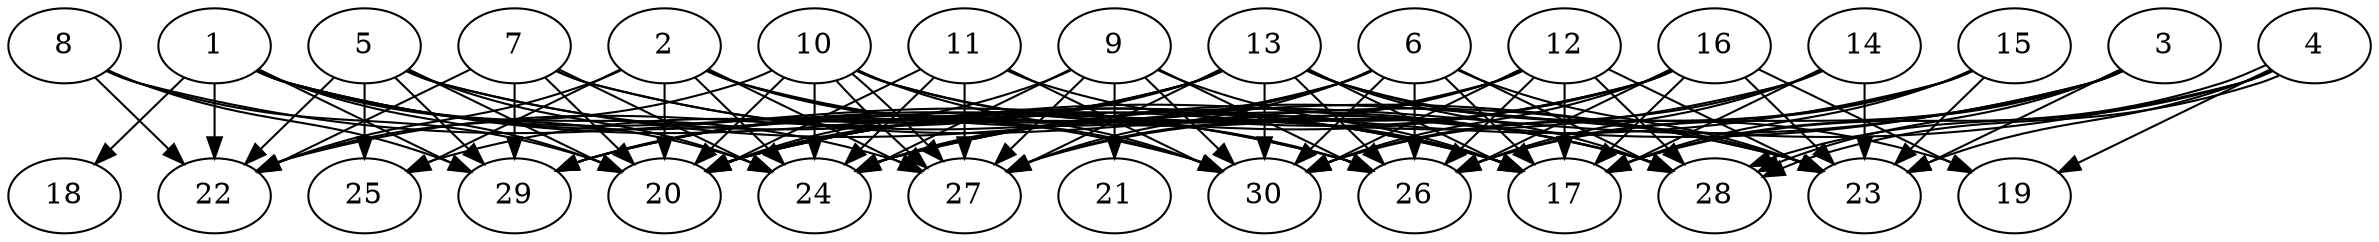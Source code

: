 // DAG automatically generated by daggen at Wed Apr 12 12:20:44 2017
// ./daggen --dot -n 30 --jump=1 --fat=0.8 --regularity=0.2 --density=0.8 
digraph G {
  1 [size="18736742000", alpha="0.03"]
  1 -> 17 [size ="536870912"]
  1 -> 18 [size ="536870912"]
  1 -> 20 [size ="536870912"]
  1 -> 22 [size ="536870912"]
  1 -> 24 [size ="536870912"]
  1 -> 26 [size ="536870912"]
  1 -> 27 [size ="536870912"]
  1 -> 29 [size ="536870912"]
  1 -> 30 [size ="536870912"]
  2 [size="114988939624", alpha="0.02"]
  2 -> 20 [size ="536870912"]
  2 -> 22 [size ="536870912"]
  2 -> 24 [size ="536870912"]
  2 -> 25 [size ="536870912"]
  2 -> 26 [size ="536870912"]
  2 -> 27 [size ="536870912"]
  2 -> 28 [size ="536870912"]
  2 -> 30 [size ="536870912"]
  3 [size="320129464306", alpha="0.01"]
  3 -> 17 [size ="411041792"]
  3 -> 20 [size ="411041792"]
  3 -> 23 [size ="411041792"]
  3 -> 24 [size ="411041792"]
  3 -> 26 [size ="411041792"]
  3 -> 28 [size ="411041792"]
  4 [size="5704565783", alpha="0.09"]
  4 -> 17 [size ="209715200"]
  4 -> 19 [size ="209715200"]
  4 -> 23 [size ="209715200"]
  4 -> 24 [size ="209715200"]
  4 -> 28 [size ="209715200"]
  4 -> 28 [size ="209715200"]
  5 [size="4071547237", alpha="0.10"]
  5 -> 17 [size ="75497472"]
  5 -> 20 [size ="75497472"]
  5 -> 22 [size ="75497472"]
  5 -> 23 [size ="75497472"]
  5 -> 24 [size ="75497472"]
  5 -> 25 [size ="75497472"]
  5 -> 29 [size ="75497472"]
  6 [size="231928233984", alpha="0.04"]
  6 -> 17 [size ="301989888"]
  6 -> 23 [size ="301989888"]
  6 -> 24 [size ="301989888"]
  6 -> 26 [size ="301989888"]
  6 -> 27 [size ="301989888"]
  6 -> 28 [size ="301989888"]
  6 -> 29 [size ="301989888"]
  6 -> 30 [size ="301989888"]
  7 [size="782757789696", alpha="0.17"]
  7 -> 20 [size ="679477248"]
  7 -> 22 [size ="679477248"]
  7 -> 23 [size ="679477248"]
  7 -> 24 [size ="679477248"]
  7 -> 28 [size ="679477248"]
  7 -> 29 [size ="679477248"]
  8 [size="1240200697", alpha="0.16"]
  8 -> 20 [size ="33554432"]
  8 -> 22 [size ="33554432"]
  8 -> 26 [size ="33554432"]
  8 -> 29 [size ="33554432"]
  9 [size="1073741824000", alpha="0.14"]
  9 -> 17 [size ="838860800"]
  9 -> 20 [size ="838860800"]
  9 -> 21 [size ="838860800"]
  9 -> 24 [size ="838860800"]
  9 -> 26 [size ="838860800"]
  9 -> 27 [size ="838860800"]
  9 -> 30 [size ="838860800"]
  10 [size="344697362456", alpha="0.02"]
  10 -> 17 [size ="301989888"]
  10 -> 20 [size ="301989888"]
  10 -> 22 [size ="301989888"]
  10 -> 24 [size ="301989888"]
  10 -> 27 [size ="301989888"]
  10 -> 27 [size ="301989888"]
  10 -> 28 [size ="301989888"]
  10 -> 30 [size ="301989888"]
  11 [size="8589934592", alpha="0.09"]
  11 -> 17 [size ="33554432"]
  11 -> 20 [size ="33554432"]
  11 -> 24 [size ="33554432"]
  11 -> 27 [size ="33554432"]
  11 -> 30 [size ="33554432"]
  12 [size="2889727534", alpha="0.06"]
  12 -> 17 [size ="75497472"]
  12 -> 23 [size ="75497472"]
  12 -> 24 [size ="75497472"]
  12 -> 26 [size ="75497472"]
  12 -> 27 [size ="75497472"]
  12 -> 28 [size ="75497472"]
  12 -> 29 [size ="75497472"]
  12 -> 30 [size ="75497472"]
  13 [size="134217728000", alpha="0.18"]
  13 -> 17 [size ="209715200"]
  13 -> 19 [size ="209715200"]
  13 -> 20 [size ="209715200"]
  13 -> 22 [size ="209715200"]
  13 -> 23 [size ="209715200"]
  13 -> 25 [size ="209715200"]
  13 -> 26 [size ="209715200"]
  13 -> 27 [size ="209715200"]
  13 -> 28 [size ="209715200"]
  13 -> 29 [size ="209715200"]
  13 -> 30 [size ="209715200"]
  14 [size="36798867395", alpha="0.14"]
  14 -> 17 [size ="679477248"]
  14 -> 20 [size ="679477248"]
  14 -> 23 [size ="679477248"]
  14 -> 26 [size ="679477248"]
  14 -> 30 [size ="679477248"]
  15 [size="1073741824000", alpha="0.20"]
  15 -> 17 [size ="838860800"]
  15 -> 20 [size ="838860800"]
  15 -> 23 [size ="838860800"]
  15 -> 26 [size ="838860800"]
  15 -> 30 [size ="838860800"]
  16 [size="3411034860", alpha="0.04"]
  16 -> 17 [size ="75497472"]
  16 -> 19 [size ="75497472"]
  16 -> 20 [size ="75497472"]
  16 -> 23 [size ="75497472"]
  16 -> 26 [size ="75497472"]
  16 -> 27 [size ="75497472"]
  16 -> 29 [size ="75497472"]
  16 -> 30 [size ="75497472"]
  17 [size="3596809800", alpha="0.12"]
  18 [size="134217728000", alpha="0.09"]
  19 [size="231928233984", alpha="0.13"]
  20 [size="271372041003", alpha="0.14"]
  21 [size="921615015475", alpha="0.13"]
  22 [size="503874467047", alpha="0.10"]
  23 [size="134217728000", alpha="0.12"]
  24 [size="231928233984", alpha="0.13"]
  25 [size="1073741824000", alpha="0.07"]
  26 [size="231928233984", alpha="0.19"]
  27 [size="549755813888", alpha="0.02"]
  28 [size="231928233984", alpha="0.05"]
  29 [size="154977891601", alpha="0.19"]
  30 [size="693458839", alpha="0.10"]
}
